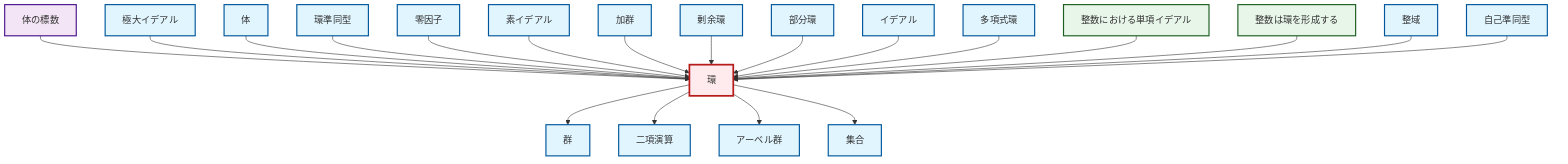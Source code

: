 graph TD
    classDef definition fill:#e1f5fe,stroke:#01579b,stroke-width:2px
    classDef theorem fill:#f3e5f5,stroke:#4a148c,stroke-width:2px
    classDef axiom fill:#fff3e0,stroke:#e65100,stroke-width:2px
    classDef example fill:#e8f5e9,stroke:#1b5e20,stroke-width:2px
    classDef current fill:#ffebee,stroke:#b71c1c,stroke-width:3px
    thm-field-characteristic["体の標数"]:::theorem
    def-subring["部分環"]:::definition
    def-polynomial-ring["多項式環"]:::definition
    def-set["集合"]:::definition
    def-ring["環"]:::definition
    def-ring-homomorphism["環準同型"]:::definition
    ex-principal-ideal["整数における単項イデアル"]:::example
    def-binary-operation["二項演算"]:::definition
    def-abelian-group["アーベル群"]:::definition
    def-endomorphism["自己準同型"]:::definition
    def-integral-domain["整域"]:::definition
    def-quotient-ring["剰余環"]:::definition
    def-ideal["イデアル"]:::definition
    def-prime-ideal["素イデアル"]:::definition
    def-maximal-ideal["極大イデアル"]:::definition
    def-zero-divisor["零因子"]:::definition
    ex-integers-ring["整数は環を形成する"]:::example
    def-group["群"]:::definition
    def-module["加群"]:::definition
    def-field["体"]:::definition
    thm-field-characteristic --> def-ring
    def-maximal-ideal --> def-ring
    def-ring --> def-group
    def-ring --> def-binary-operation
    def-field --> def-ring
    def-ring-homomorphism --> def-ring
    def-zero-divisor --> def-ring
    def-ring --> def-abelian-group
    def-prime-ideal --> def-ring
    def-module --> def-ring
    def-quotient-ring --> def-ring
    def-subring --> def-ring
    def-ideal --> def-ring
    def-ring --> def-set
    def-polynomial-ring --> def-ring
    ex-principal-ideal --> def-ring
    ex-integers-ring --> def-ring
    def-integral-domain --> def-ring
    def-endomorphism --> def-ring
    class def-ring current